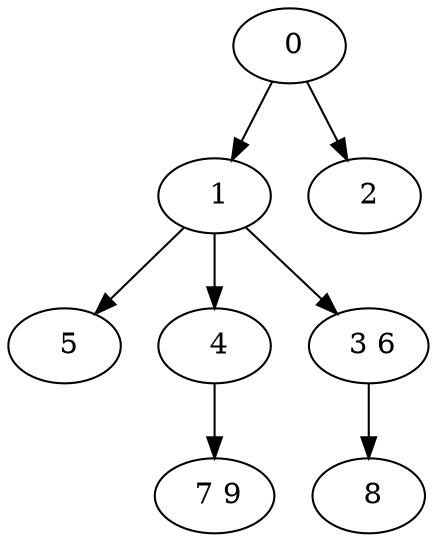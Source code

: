 digraph mytree {
" 0" -> " 1";
" 0" -> " 2";
" 1" -> " 5";
" 1" -> " 4";
" 1" -> " 3 6";
" 2";
" 5";
" 4" -> " 7 9";
" 7 9";
" 3 6" -> " 8";
" 8";
}
